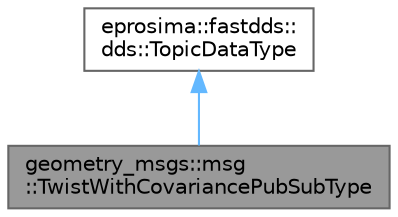 digraph "geometry_msgs::msg::TwistWithCovariancePubSubType"
{
 // INTERACTIVE_SVG=YES
 // LATEX_PDF_SIZE
  bgcolor="transparent";
  edge [fontname=Helvetica,fontsize=10,labelfontname=Helvetica,labelfontsize=10];
  node [fontname=Helvetica,fontsize=10,shape=box,height=0.2,width=0.4];
  Node1 [id="Node000001",label="geometry_msgs::msg\l::TwistWithCovariancePubSubType",height=0.2,width=0.4,color="gray40", fillcolor="grey60", style="filled", fontcolor="black",tooltip="This class represents the TopicDataType of the type TwistWithCovariance defined by the user in the ID..."];
  Node2 -> Node1 [id="edge1_Node000001_Node000002",dir="back",color="steelblue1",style="solid",tooltip=" "];
  Node2 [id="Node000002",label="eprosima::fastdds::\ldds::TopicDataType",height=0.2,width=0.4,color="gray40", fillcolor="white", style="filled",tooltip=" "];
}
